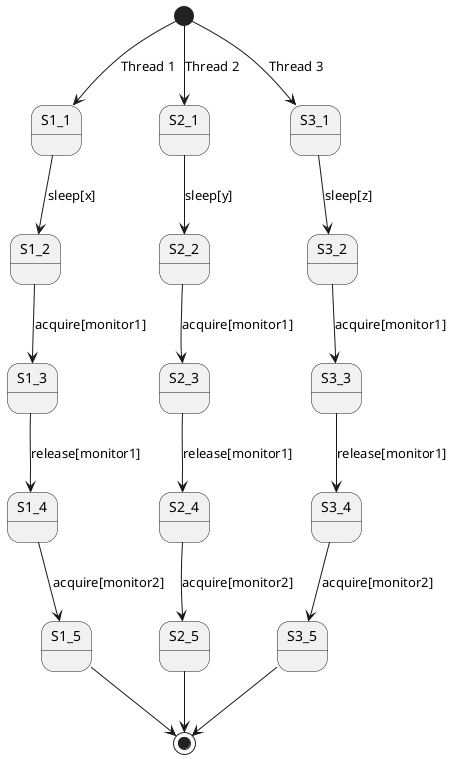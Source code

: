 @startuml

[*] --> S1_1 : Thread 1
S1_1 --> S1_2 : sleep[x]
S1_2 --> S1_3 : acquire[monitor1]
S1_3 --> S1_4 : release[monitor1]
S1_4 --> S1_5 : acquire[monitor2]
S1_5 --> [*]

[*] --> S2_1 : Thread 2
S2_1 --> S2_2 : sleep[y]
S2_2 --> S2_3 : acquire[monitor1]
S2_3 --> S2_4 : release[monitor1]
S2_4 --> S2_5 : acquire[monitor2]
S2_5 --> [*]

[*] --> S3_1 : Thread 3
S3_1 --> S3_2 : sleep[z]
S3_2 --> S3_3 : acquire[monitor1]
S3_3 --> S3_4 : release[monitor1]
S3_4 --> S3_5 : acquire[monitor2]
S3_5 --> [*]

@enduml
